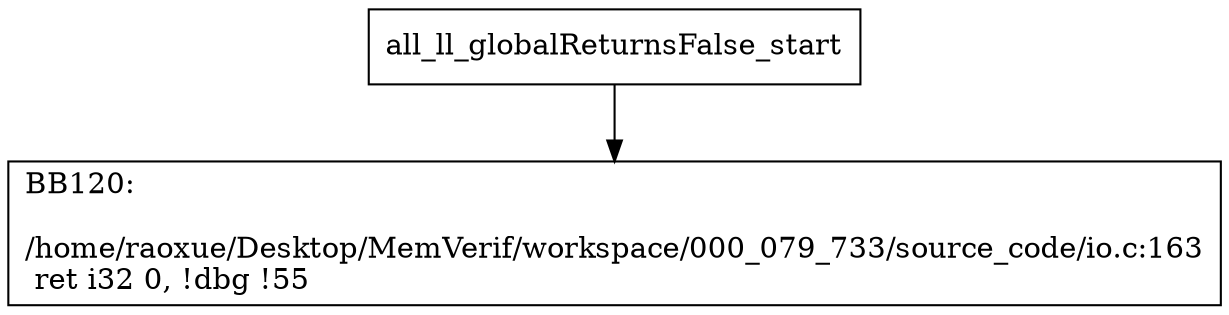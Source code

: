 digraph "CFG for'all_ll_globalReturnsFalse' function" {
	BBall_ll_globalReturnsFalse_start[shape=record,label="{all_ll_globalReturnsFalse_start}"];
	BBall_ll_globalReturnsFalse_start-> all_ll_globalReturnsFalseBB120;
	all_ll_globalReturnsFalseBB120 [shape=record, label="{BB120:\l\l/home/raoxue/Desktop/MemVerif/workspace/000_079_733/source_code/io.c:163\l
  ret i32 0, !dbg !55\l
}"];
}
